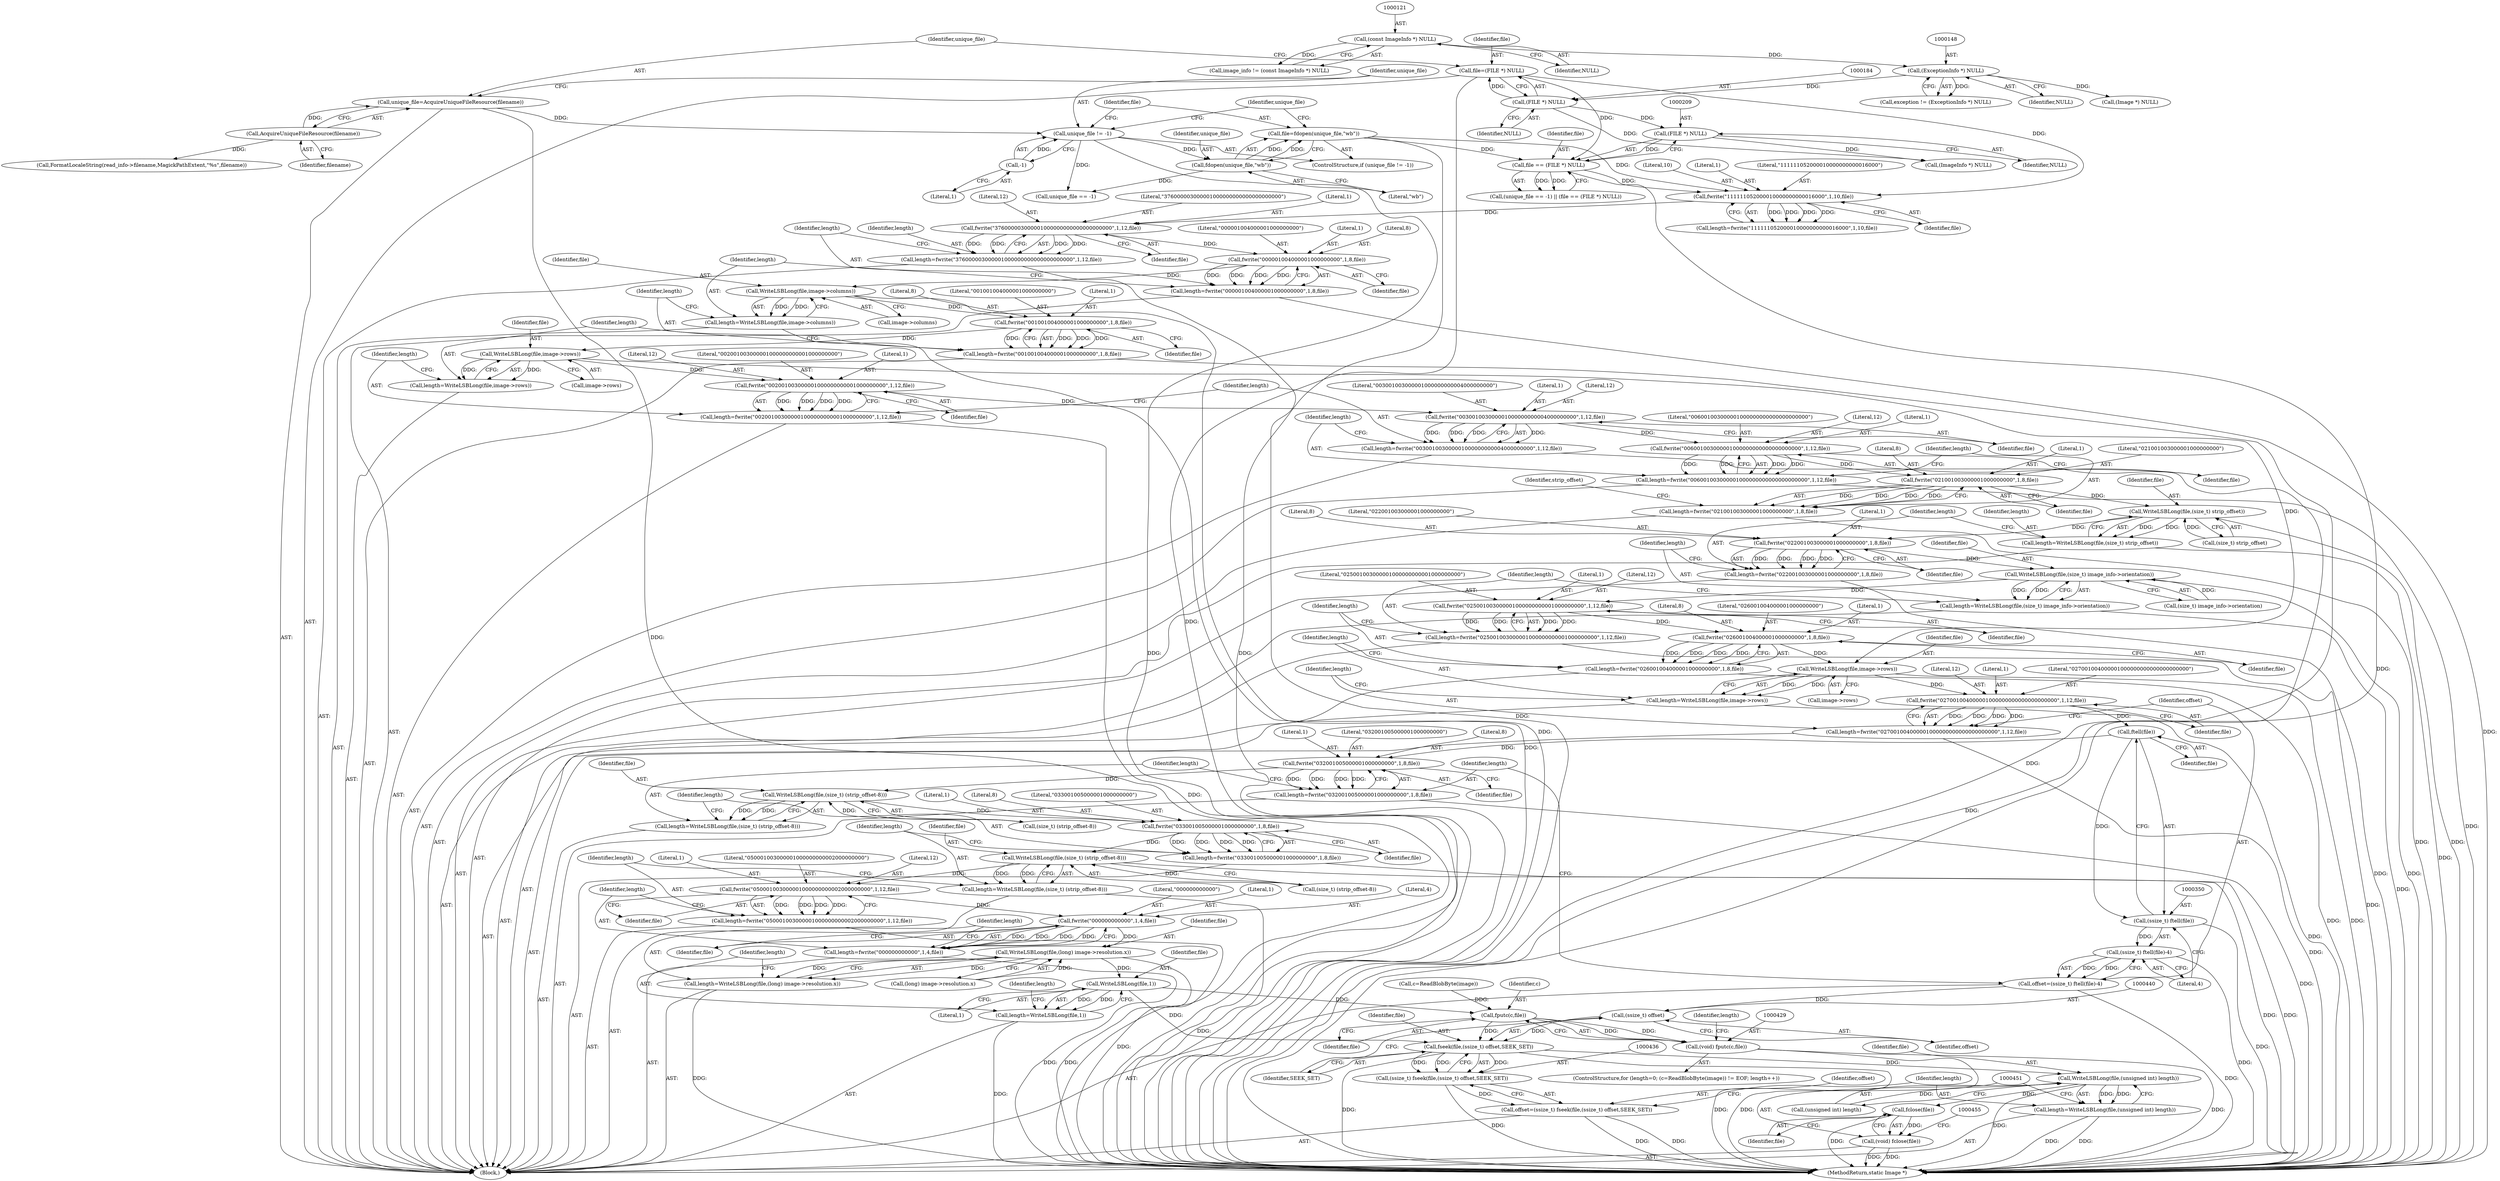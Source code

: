 digraph "0_ImageMagick_4e914bbe371433f0590cefdf3bd5f3a5710069f9@API" {
"1000223" [label="(Call,fwrite(\"\376\000\003\000\001\000\000\000\000\000\000\000\",1,12,file))"];
"1000216" [label="(Call,fwrite(\"\111\111\052\000\010\000\000\000\016\000\",1,10,file))"];
"1000181" [label="(Call,file=(FILE *) NULL)"];
"1000183" [label="(Call,(FILE *) NULL)"];
"1000147" [label="(Call,(ExceptionInfo *) NULL)"];
"1000120" [label="(Call,(const ImageInfo *) NULL)"];
"1000206" [label="(Call,file == (FILE *) NULL)"];
"1000195" [label="(Call,file=fdopen(unique_file,\"wb\"))"];
"1000197" [label="(Call,fdopen(unique_file,\"wb\"))"];
"1000191" [label="(Call,unique_file != -1)"];
"1000186" [label="(Call,unique_file=AcquireUniqueFileResource(filename))"];
"1000188" [label="(Call,AcquireUniqueFileResource(filename))"];
"1000193" [label="(Call,-1)"];
"1000208" [label="(Call,(FILE *) NULL)"];
"1000221" [label="(Call,length=fwrite(\"\376\000\003\000\001\000\000\000\000\000\000\000\",1,12,file))"];
"1000230" [label="(Call,fwrite(\"\000\001\004\000\001\000\000\000\",1,8,file))"];
"1000228" [label="(Call,length=fwrite(\"\000\001\004\000\001\000\000\000\",1,8,file))"];
"1000237" [label="(Call,WriteLSBLong(file,image->columns))"];
"1000235" [label="(Call,length=WriteLSBLong(file,image->columns))"];
"1000244" [label="(Call,fwrite(\"\001\001\004\000\001\000\000\000\",1,8,file))"];
"1000242" [label="(Call,length=fwrite(\"\001\001\004\000\001\000\000\000\",1,8,file))"];
"1000251" [label="(Call,WriteLSBLong(file,image->rows))"];
"1000249" [label="(Call,length=WriteLSBLong(file,image->rows))"];
"1000258" [label="(Call,fwrite(\"\002\001\003\000\001\000\000\000\001\000\000\000\",1,12,file))"];
"1000256" [label="(Call,length=fwrite(\"\002\001\003\000\001\000\000\000\001\000\000\000\",1,12,file))"];
"1000265" [label="(Call,fwrite(\"\003\001\003\000\001\000\000\000\004\000\000\000\",1,12,file))"];
"1000263" [label="(Call,length=fwrite(\"\003\001\003\000\001\000\000\000\004\000\000\000\",1,12,file))"];
"1000272" [label="(Call,fwrite(\"\006\001\003\000\001\000\000\000\000\000\000\000\",1,12,file))"];
"1000270" [label="(Call,length=fwrite(\"\006\001\003\000\001\000\000\000\000\000\000\000\",1,12,file))"];
"1000279" [label="(Call,fwrite(\"\021\001\003\000\001\000\000\000\",1,8,file))"];
"1000277" [label="(Call,length=fwrite(\"\021\001\003\000\001\000\000\000\",1,8,file))"];
"1000297" [label="(Call,WriteLSBLong(file,(size_t) strip_offset))"];
"1000295" [label="(Call,length=WriteLSBLong(file,(size_t) strip_offset))"];
"1000304" [label="(Call,fwrite(\"\022\001\003\000\001\000\000\000\",1,8,file))"];
"1000302" [label="(Call,length=fwrite(\"\022\001\003\000\001\000\000\000\",1,8,file))"];
"1000311" [label="(Call,WriteLSBLong(file,(size_t) image_info->orientation))"];
"1000309" [label="(Call,length=WriteLSBLong(file,(size_t) image_info->orientation))"];
"1000320" [label="(Call,fwrite(\"\025\001\003\000\001\000\000\000\001\000\000\000\",1,12,file))"];
"1000318" [label="(Call,length=fwrite(\"\025\001\003\000\001\000\000\000\001\000\000\000\",1,12,file))"];
"1000327" [label="(Call,fwrite(\"\026\001\004\000\001\000\000\000\",1,8,file))"];
"1000325" [label="(Call,length=fwrite(\"\026\001\004\000\001\000\000\000\",1,8,file))"];
"1000334" [label="(Call,WriteLSBLong(file,image->rows))"];
"1000332" [label="(Call,length=WriteLSBLong(file,image->rows))"];
"1000341" [label="(Call,fwrite(\"\027\001\004\000\001\000\000\000\000\000\000\000\",1,12,file))"];
"1000339" [label="(Call,length=fwrite(\"\027\001\004\000\001\000\000\000\000\000\000\000\",1,12,file))"];
"1000351" [label="(Call,ftell(file))"];
"1000349" [label="(Call,(ssize_t) ftell(file))"];
"1000348" [label="(Call,(ssize_t) ftell(file)-4)"];
"1000346" [label="(Call,offset=(ssize_t) ftell(file)-4)"];
"1000439" [label="(Call,(ssize_t) offset)"];
"1000437" [label="(Call,fseek(file,(ssize_t) offset,SEEK_SET))"];
"1000435" [label="(Call,(ssize_t) fseek(file,(ssize_t) offset,SEEK_SET))"];
"1000433" [label="(Call,offset=(ssize_t) fseek(file,(ssize_t) offset,SEEK_SET))"];
"1000445" [label="(Call,WriteLSBLong(file,(unsigned int) length))"];
"1000443" [label="(Call,length=WriteLSBLong(file,(unsigned int) length))"];
"1000452" [label="(Call,fclose(file))"];
"1000450" [label="(Call,(void) fclose(file))"];
"1000356" [label="(Call,fwrite(\"\032\001\005\000\001\000\000\000\",1,8,file))"];
"1000354" [label="(Call,length=fwrite(\"\032\001\005\000\001\000\000\000\",1,8,file))"];
"1000363" [label="(Call,WriteLSBLong(file,(size_t) (strip_offset-8)))"];
"1000361" [label="(Call,length=WriteLSBLong(file,(size_t) (strip_offset-8)))"];
"1000372" [label="(Call,fwrite(\"\033\001\005\000\001\000\000\000\",1,8,file))"];
"1000370" [label="(Call,length=fwrite(\"\033\001\005\000\001\000\000\000\",1,8,file))"];
"1000379" [label="(Call,WriteLSBLong(file,(size_t) (strip_offset-8)))"];
"1000377" [label="(Call,length=WriteLSBLong(file,(size_t) (strip_offset-8)))"];
"1000388" [label="(Call,fwrite(\"\050\001\003\000\001\000\000\000\002\000\000\000\",1,12,file))"];
"1000386" [label="(Call,length=fwrite(\"\050\001\003\000\001\000\000\000\002\000\000\000\",1,12,file))"];
"1000395" [label="(Call,fwrite(\"\000\000\000\000\",1,4,file))"];
"1000393" [label="(Call,length=fwrite(\"\000\000\000\000\",1,4,file))"];
"1000402" [label="(Call,WriteLSBLong(file,(long) image->resolution.x))"];
"1000400" [label="(Call,length=WriteLSBLong(file,(long) image->resolution.x))"];
"1000413" [label="(Call,WriteLSBLong(file,1))"];
"1000411" [label="(Call,length=WriteLSBLong(file,1))"];
"1000430" [label="(Call,fputc(c,file))"];
"1000428" [label="(Call,(void) fputc(c,file))"];
"1000231" [label="(Literal,\"\000\001\004\000\001\000\000\000\")"];
"1000242" [label="(Call,length=fwrite(\"\001\001\004\000\001\000\000\000\",1,8,file))"];
"1000226" [label="(Literal,12)"];
"1000232" [label="(Literal,1)"];
"1000339" [label="(Call,length=fwrite(\"\027\001\004\000\001\000\000\000\000\000\000\000\",1,12,file))"];
"1000322" [label="(Literal,1)"];
"1000327" [label="(Call,fwrite(\"\026\001\004\000\001\000\000\000\",1,8,file))"];
"1000342" [label="(Literal,\"\027\001\004\000\001\000\000\000\000\000\000\000\")"];
"1000444" [label="(Identifier,length)"];
"1000450" [label="(Call,(void) fclose(file))"];
"1000434" [label="(Identifier,offset)"];
"1000362" [label="(Identifier,length)"];
"1000191" [label="(Call,unique_file != -1)"];
"1000262" [label="(Identifier,file)"];
"1000319" [label="(Identifier,length)"];
"1000257" [label="(Identifier,length)"];
"1000243" [label="(Identifier,length)"];
"1000331" [label="(Identifier,file)"];
"1000392" [label="(Identifier,file)"];
"1000398" [label="(Literal,4)"];
"1000402" [label="(Call,WriteLSBLong(file,(long) image->resolution.x))"];
"1000298" [label="(Identifier,file)"];
"1000265" [label="(Call,fwrite(\"\003\001\003\000\001\000\000\000\004\000\000\000\",1,12,file))"];
"1000439" [label="(Call,(ssize_t) offset)"];
"1000224" [label="(Literal,\"\376\000\003\000\001\000\000\000\000\000\000\000\")"];
"1000253" [label="(Call,image->rows)"];
"1000270" [label="(Call,length=fwrite(\"\006\001\003\000\001\000\000\000\000\000\000\000\",1,12,file))"];
"1000147" [label="(Call,(ExceptionInfo *) NULL)"];
"1000269" [label="(Identifier,file)"];
"1000318" [label="(Call,length=fwrite(\"\025\001\003\000\001\000\000\000\001\000\000\000\",1,12,file))"];
"1000341" [label="(Call,fwrite(\"\027\001\004\000\001\000\000\000\000\000\000\000\",1,12,file))"];
"1000219" [label="(Literal,10)"];
"1000307" [label="(Literal,8)"];
"1000326" [label="(Identifier,length)"];
"1000336" [label="(Call,image->rows)"];
"1000247" [label="(Literal,8)"];
"1000360" [label="(Identifier,file)"];
"1000282" [label="(Literal,8)"];
"1000361" [label="(Call,length=WriteLSBLong(file,(size_t) (strip_offset-8)))"];
"1000325" [label="(Call,length=fwrite(\"\026\001\004\000\001\000\000\000\",1,8,file))"];
"1000220" [label="(Identifier,file)"];
"1000324" [label="(Identifier,file)"];
"1000379" [label="(Call,WriteLSBLong(file,(size_t) (strip_offset-8)))"];
"1000285" [label="(Identifier,strip_offset)"];
"1000388" [label="(Call,fwrite(\"\050\001\003\000\001\000\000\000\002\000\000\000\",1,12,file))"];
"1000376" [label="(Identifier,file)"];
"1000452" [label="(Call,fclose(file))"];
"1000352" [label="(Identifier,file)"];
"1000442" [label="(Identifier,SEEK_SET)"];
"1000415" [label="(Literal,1)"];
"1000302" [label="(Call,length=fwrite(\"\022\001\003\000\001\000\000\000\",1,8,file))"];
"1000195" [label="(Call,file=fdopen(unique_file,\"wb\"))"];
"1000274" [label="(Literal,1)"];
"1000216" [label="(Call,fwrite(\"\111\111\052\000\010\000\000\000\016\000\",1,10,file))"];
"1000299" [label="(Call,(size_t) strip_offset)"];
"1000309" [label="(Call,length=WriteLSBLong(file,(size_t) image_info->orientation))"];
"1000365" [label="(Call,(size_t) (strip_offset-8))"];
"1000279" [label="(Call,fwrite(\"\021\001\003\000\001\000\000\000\",1,8,file))"];
"1000222" [label="(Identifier,length)"];
"1000283" [label="(Identifier,file)"];
"1000438" [label="(Identifier,file)"];
"1000185" [label="(Identifier,NULL)"];
"1000227" [label="(Identifier,file)"];
"1000245" [label="(Literal,\"\001\001\004\000\001\000\000\000\")"];
"1000377" [label="(Call,length=WriteLSBLong(file,(size_t) (strip_offset-8)))"];
"1000181" [label="(Call,file=(FILE *) NULL)"];
"1000399" [label="(Identifier,file)"];
"1000414" [label="(Identifier,file)"];
"1000404" [label="(Call,(long) image->resolution.x)"];
"1000246" [label="(Literal,1)"];
"1000249" [label="(Call,length=WriteLSBLong(file,image->rows))"];
"1000387" [label="(Identifier,length)"];
"1000201" [label="(Call,(unique_file == -1) || (file == (FILE *) NULL))"];
"1000187" [label="(Identifier,unique_file)"];
"1000389" [label="(Literal,\"\050\001\003\000\001\000\000\000\002\000\000\000\")"];
"1000375" [label="(Literal,8)"];
"1000435" [label="(Call,(ssize_t) fseek(file,(ssize_t) offset,SEEK_SET))"];
"1000233" [label="(Literal,8)"];
"1000192" [label="(Identifier,unique_file)"];
"1000244" [label="(Call,fwrite(\"\001\001\004\000\001\000\000\000\",1,8,file))"];
"1000373" [label="(Literal,\"\033\001\005\000\001\000\000\000\")"];
"1000356" [label="(Call,fwrite(\"\032\001\005\000\001\000\000\000\",1,8,file))"];
"1000432" [label="(Identifier,file)"];
"1000106" [label="(Block,)"];
"1000308" [label="(Identifier,file)"];
"1000346" [label="(Call,offset=(ssize_t) ftell(file)-4)"];
"1000276" [label="(Identifier,file)"];
"1000190" [label="(ControlStructure,if (unique_file != -1))"];
"1000261" [label="(Literal,12)"];
"1000202" [label="(Call,unique_file == -1)"];
"1000295" [label="(Call,length=WriteLSBLong(file,(size_t) strip_offset))"];
"1000218" [label="(Literal,1)"];
"1000122" [label="(Identifier,NULL)"];
"1000320" [label="(Call,fwrite(\"\025\001\003\000\001\000\000\000\001\000\000\000\",1,12,file))"];
"1000400" [label="(Call,length=WriteLSBLong(file,(long) image->resolution.x))"];
"1000149" [label="(Identifier,NULL)"];
"1000418" [label="(Identifier,length)"];
"1000210" [label="(Identifier,NULL)"];
"1000182" [label="(Identifier,file)"];
"1000470" [label="(Call,FormatLocaleString(read_info->filename,MagickPathExtent,\"%s\",filename))"];
"1000345" [label="(Identifier,file)"];
"1000335" [label="(Identifier,file)"];
"1000225" [label="(Literal,1)"];
"1000206" [label="(Call,file == (FILE *) NULL)"];
"1000443" [label="(Call,length=WriteLSBLong(file,(unsigned int) length))"];
"1000358" [label="(Literal,1)"];
"1000394" [label="(Identifier,length)"];
"1000372" [label="(Call,fwrite(\"\033\001\005\000\001\000\000\000\",1,8,file))"];
"1000183" [label="(Call,(FILE *) NULL)"];
"1000223" [label="(Call,fwrite(\"\376\000\003\000\001\000\000\000\000\000\000\000\",1,12,file))"];
"1000304" [label="(Call,fwrite(\"\022\001\003\000\001\000\000\000\",1,8,file))"];
"1000266" [label="(Literal,\"\003\001\003\000\001\000\000\000\004\000\000\000\")"];
"1000380" [label="(Identifier,file)"];
"1000263" [label="(Call,length=fwrite(\"\003\001\003\000\001\000\000\000\004\000\000\000\",1,12,file))"];
"1000264" [label="(Identifier,length)"];
"1000281" [label="(Literal,1)"];
"1000329" [label="(Literal,1)"];
"1000278" [label="(Identifier,length)"];
"1000259" [label="(Literal,\"\002\001\003\000\001\000\000\000\001\000\000\000\")"];
"1000332" [label="(Call,length=WriteLSBLong(file,image->rows))"];
"1000411" [label="(Call,length=WriteLSBLong(file,1))"];
"1000340" [label="(Identifier,length)"];
"1000427" [label="(Identifier,length)"];
"1000354" [label="(Call,length=fwrite(\"\032\001\005\000\001\000\000\000\",1,8,file))"];
"1000198" [label="(Identifier,unique_file)"];
"1000447" [label="(Call,(unsigned int) length)"];
"1000311" [label="(Call,WriteLSBLong(file,(size_t) image_info->orientation))"];
"1000214" [label="(Call,length=fwrite(\"\111\111\052\000\010\000\000\000\016\000\",1,10,file))"];
"1000421" [label="(Call,c=ReadBlobByte(image))"];
"1000120" [label="(Call,(const ImageInfo *) NULL)"];
"1000258" [label="(Call,fwrite(\"\002\001\003\000\001\000\000\000\001\000\000\000\",1,12,file))"];
"1000178" [label="(Call,(Image *) NULL)"];
"1000239" [label="(Call,image->columns)"];
"1000186" [label="(Call,unique_file=AcquireUniqueFileResource(filename))"];
"1000305" [label="(Literal,\"\022\001\003\000\001\000\000\000\")"];
"1000401" [label="(Identifier,length)"];
"1000378" [label="(Identifier,length)"];
"1000395" [label="(Call,fwrite(\"\000\000\000\000\",1,4,file))"];
"1000236" [label="(Identifier,length)"];
"1000296" [label="(Identifier,length)"];
"1000207" [label="(Identifier,file)"];
"1000260" [label="(Literal,1)"];
"1000197" [label="(Call,fdopen(unique_file,\"wb\"))"];
"1000250" [label="(Identifier,length)"];
"1000273" [label="(Literal,\"\006\001\003\000\001\000\000\000\000\000\000\000\")"];
"1000199" [label="(Literal,\"wb\")"];
"1000348" [label="(Call,(ssize_t) ftell(file)-4)"];
"1000364" [label="(Identifier,file)"];
"1000297" [label="(Call,WriteLSBLong(file,(size_t) strip_offset))"];
"1000351" [label="(Call,ftell(file))"];
"1000437" [label="(Call,fseek(file,(ssize_t) offset,SEEK_SET))"];
"1000267" [label="(Literal,1)"];
"1000357" [label="(Literal,\"\032\001\005\000\001\000\000\000\")"];
"1000393" [label="(Call,length=fwrite(\"\000\000\000\000\",1,4,file))"];
"1000277" [label="(Call,length=fwrite(\"\021\001\003\000\001\000\000\000\",1,8,file))"];
"1000370" [label="(Call,length=fwrite(\"\033\001\005\000\001\000\000\000\",1,8,file))"];
"1000431" [label="(Identifier,c)"];
"1000252" [label="(Identifier,file)"];
"1000323" [label="(Literal,12)"];
"1000347" [label="(Identifier,offset)"];
"1000396" [label="(Literal,\"\000\000\000\000\")"];
"1000374" [label="(Literal,1)"];
"1000446" [label="(Identifier,file)"];
"1000230" [label="(Call,fwrite(\"\000\001\004\000\001\000\000\000\",1,8,file))"];
"1000371" [label="(Identifier,length)"];
"1000234" [label="(Identifier,file)"];
"1000228" [label="(Call,length=fwrite(\"\000\001\004\000\001\000\000\000\",1,8,file))"];
"1000303" [label="(Identifier,length)"];
"1000381" [label="(Call,(size_t) (strip_offset-8))"];
"1000445" [label="(Call,WriteLSBLong(file,(unsigned int) length))"];
"1000312" [label="(Identifier,file)"];
"1000194" [label="(Literal,1)"];
"1000359" [label="(Literal,8)"];
"1000271" [label="(Identifier,length)"];
"1000145" [label="(Call,exception != (ExceptionInfo *) NULL)"];
"1000386" [label="(Call,length=fwrite(\"\050\001\003\000\001\000\000\000\002\000\000\000\",1,12,file))"];
"1000453" [label="(Identifier,file)"];
"1000344" [label="(Literal,12)"];
"1000229" [label="(Identifier,length)"];
"1000235" [label="(Call,length=WriteLSBLong(file,image->columns))"];
"1000256" [label="(Call,length=fwrite(\"\002\001\003\000\001\000\000\000\001\000\000\000\",1,12,file))"];
"1000280" [label="(Literal,\"\021\001\003\000\001\000\000\000\")"];
"1000330" [label="(Literal,8)"];
"1000412" [label="(Identifier,length)"];
"1000189" [label="(Identifier,filename)"];
"1000433" [label="(Call,offset=(ssize_t) fseek(file,(ssize_t) offset,SEEK_SET))"];
"1000441" [label="(Identifier,offset)"];
"1000221" [label="(Call,length=fwrite(\"\376\000\003\000\001\000\000\000\000\000\000\000\",1,12,file))"];
"1000306" [label="(Literal,1)"];
"1000313" [label="(Call,(size_t) image_info->orientation)"];
"1000196" [label="(Identifier,file)"];
"1000237" [label="(Call,WriteLSBLong(file,image->columns))"];
"1000272" [label="(Call,fwrite(\"\006\001\003\000\001\000\000\000\000\000\000\000\",1,12,file))"];
"1000527" [label="(MethodReturn,static Image *)"];
"1000391" [label="(Literal,12)"];
"1000217" [label="(Literal,\"\111\111\052\000\010\000\000\000\016\000\")"];
"1000353" [label="(Literal,4)"];
"1000355" [label="(Identifier,length)"];
"1000188" [label="(Call,AcquireUniqueFileResource(filename))"];
"1000333" [label="(Identifier,length)"];
"1000238" [label="(Identifier,file)"];
"1000390" [label="(Literal,1)"];
"1000349" [label="(Call,(ssize_t) ftell(file))"];
"1000416" [label="(ControlStructure,for (length=0; (c=ReadBlobByte(image)) != EOF; length++))"];
"1000193" [label="(Call,-1)"];
"1000248" [label="(Identifier,file)"];
"1000343" [label="(Literal,1)"];
"1000363" [label="(Call,WriteLSBLong(file,(size_t) (strip_offset-8)))"];
"1000208" [label="(Call,(FILE *) NULL)"];
"1000334" [label="(Call,WriteLSBLong(file,image->rows))"];
"1000268" [label="(Literal,12)"];
"1000275" [label="(Literal,12)"];
"1000203" [label="(Identifier,unique_file)"];
"1000251" [label="(Call,WriteLSBLong(file,image->rows))"];
"1000428" [label="(Call,(void) fputc(c,file))"];
"1000397" [label="(Literal,1)"];
"1000328" [label="(Literal,\"\026\001\004\000\001\000\000\000\")"];
"1000403" [label="(Identifier,file)"];
"1000310" [label="(Identifier,length)"];
"1000321" [label="(Literal,\"\025\001\003\000\001\000\000\000\001\000\000\000\")"];
"1000118" [label="(Call,image_info != (const ImageInfo *) NULL)"];
"1000413" [label="(Call,WriteLSBLong(file,1))"];
"1000465" [label="(Call,(ImageInfo *) NULL)"];
"1000430" [label="(Call,fputc(c,file))"];
"1000223" -> "1000221"  [label="AST: "];
"1000223" -> "1000227"  [label="CFG: "];
"1000224" -> "1000223"  [label="AST: "];
"1000225" -> "1000223"  [label="AST: "];
"1000226" -> "1000223"  [label="AST: "];
"1000227" -> "1000223"  [label="AST: "];
"1000221" -> "1000223"  [label="CFG: "];
"1000223" -> "1000221"  [label="DDG: "];
"1000223" -> "1000221"  [label="DDG: "];
"1000223" -> "1000221"  [label="DDG: "];
"1000223" -> "1000221"  [label="DDG: "];
"1000216" -> "1000223"  [label="DDG: "];
"1000223" -> "1000230"  [label="DDG: "];
"1000216" -> "1000214"  [label="AST: "];
"1000216" -> "1000220"  [label="CFG: "];
"1000217" -> "1000216"  [label="AST: "];
"1000218" -> "1000216"  [label="AST: "];
"1000219" -> "1000216"  [label="AST: "];
"1000220" -> "1000216"  [label="AST: "];
"1000214" -> "1000216"  [label="CFG: "];
"1000216" -> "1000214"  [label="DDG: "];
"1000216" -> "1000214"  [label="DDG: "];
"1000216" -> "1000214"  [label="DDG: "];
"1000216" -> "1000214"  [label="DDG: "];
"1000181" -> "1000216"  [label="DDG: "];
"1000206" -> "1000216"  [label="DDG: "];
"1000195" -> "1000216"  [label="DDG: "];
"1000181" -> "1000106"  [label="AST: "];
"1000181" -> "1000183"  [label="CFG: "];
"1000182" -> "1000181"  [label="AST: "];
"1000183" -> "1000181"  [label="AST: "];
"1000187" -> "1000181"  [label="CFG: "];
"1000181" -> "1000527"  [label="DDG: "];
"1000183" -> "1000181"  [label="DDG: "];
"1000181" -> "1000206"  [label="DDG: "];
"1000183" -> "1000185"  [label="CFG: "];
"1000184" -> "1000183"  [label="AST: "];
"1000185" -> "1000183"  [label="AST: "];
"1000147" -> "1000183"  [label="DDG: "];
"1000183" -> "1000208"  [label="DDG: "];
"1000183" -> "1000465"  [label="DDG: "];
"1000147" -> "1000145"  [label="AST: "];
"1000147" -> "1000149"  [label="CFG: "];
"1000148" -> "1000147"  [label="AST: "];
"1000149" -> "1000147"  [label="AST: "];
"1000145" -> "1000147"  [label="CFG: "];
"1000147" -> "1000145"  [label="DDG: "];
"1000120" -> "1000147"  [label="DDG: "];
"1000147" -> "1000178"  [label="DDG: "];
"1000120" -> "1000118"  [label="AST: "];
"1000120" -> "1000122"  [label="CFG: "];
"1000121" -> "1000120"  [label="AST: "];
"1000122" -> "1000120"  [label="AST: "];
"1000118" -> "1000120"  [label="CFG: "];
"1000120" -> "1000118"  [label="DDG: "];
"1000206" -> "1000201"  [label="AST: "];
"1000206" -> "1000208"  [label="CFG: "];
"1000207" -> "1000206"  [label="AST: "];
"1000208" -> "1000206"  [label="AST: "];
"1000201" -> "1000206"  [label="CFG: "];
"1000206" -> "1000527"  [label="DDG: "];
"1000206" -> "1000201"  [label="DDG: "];
"1000206" -> "1000201"  [label="DDG: "];
"1000195" -> "1000206"  [label="DDG: "];
"1000208" -> "1000206"  [label="DDG: "];
"1000195" -> "1000190"  [label="AST: "];
"1000195" -> "1000197"  [label="CFG: "];
"1000196" -> "1000195"  [label="AST: "];
"1000197" -> "1000195"  [label="AST: "];
"1000203" -> "1000195"  [label="CFG: "];
"1000195" -> "1000527"  [label="DDG: "];
"1000197" -> "1000195"  [label="DDG: "];
"1000197" -> "1000195"  [label="DDG: "];
"1000197" -> "1000199"  [label="CFG: "];
"1000198" -> "1000197"  [label="AST: "];
"1000199" -> "1000197"  [label="AST: "];
"1000191" -> "1000197"  [label="DDG: "];
"1000197" -> "1000202"  [label="DDG: "];
"1000191" -> "1000190"  [label="AST: "];
"1000191" -> "1000193"  [label="CFG: "];
"1000192" -> "1000191"  [label="AST: "];
"1000193" -> "1000191"  [label="AST: "];
"1000196" -> "1000191"  [label="CFG: "];
"1000203" -> "1000191"  [label="CFG: "];
"1000191" -> "1000527"  [label="DDG: "];
"1000186" -> "1000191"  [label="DDG: "];
"1000193" -> "1000191"  [label="DDG: "];
"1000191" -> "1000202"  [label="DDG: "];
"1000186" -> "1000106"  [label="AST: "];
"1000186" -> "1000188"  [label="CFG: "];
"1000187" -> "1000186"  [label="AST: "];
"1000188" -> "1000186"  [label="AST: "];
"1000192" -> "1000186"  [label="CFG: "];
"1000186" -> "1000527"  [label="DDG: "];
"1000188" -> "1000186"  [label="DDG: "];
"1000188" -> "1000189"  [label="CFG: "];
"1000189" -> "1000188"  [label="AST: "];
"1000188" -> "1000470"  [label="DDG: "];
"1000193" -> "1000194"  [label="CFG: "];
"1000194" -> "1000193"  [label="AST: "];
"1000208" -> "1000210"  [label="CFG: "];
"1000209" -> "1000208"  [label="AST: "];
"1000210" -> "1000208"  [label="AST: "];
"1000208" -> "1000465"  [label="DDG: "];
"1000221" -> "1000106"  [label="AST: "];
"1000222" -> "1000221"  [label="AST: "];
"1000229" -> "1000221"  [label="CFG: "];
"1000221" -> "1000527"  [label="DDG: "];
"1000230" -> "1000228"  [label="AST: "];
"1000230" -> "1000234"  [label="CFG: "];
"1000231" -> "1000230"  [label="AST: "];
"1000232" -> "1000230"  [label="AST: "];
"1000233" -> "1000230"  [label="AST: "];
"1000234" -> "1000230"  [label="AST: "];
"1000228" -> "1000230"  [label="CFG: "];
"1000230" -> "1000228"  [label="DDG: "];
"1000230" -> "1000228"  [label="DDG: "];
"1000230" -> "1000228"  [label="DDG: "];
"1000230" -> "1000228"  [label="DDG: "];
"1000230" -> "1000237"  [label="DDG: "];
"1000228" -> "1000106"  [label="AST: "];
"1000229" -> "1000228"  [label="AST: "];
"1000236" -> "1000228"  [label="CFG: "];
"1000228" -> "1000527"  [label="DDG: "];
"1000237" -> "1000235"  [label="AST: "];
"1000237" -> "1000239"  [label="CFG: "];
"1000238" -> "1000237"  [label="AST: "];
"1000239" -> "1000237"  [label="AST: "];
"1000235" -> "1000237"  [label="CFG: "];
"1000237" -> "1000527"  [label="DDG: "];
"1000237" -> "1000235"  [label="DDG: "];
"1000237" -> "1000235"  [label="DDG: "];
"1000237" -> "1000244"  [label="DDG: "];
"1000235" -> "1000106"  [label="AST: "];
"1000236" -> "1000235"  [label="AST: "];
"1000243" -> "1000235"  [label="CFG: "];
"1000235" -> "1000527"  [label="DDG: "];
"1000244" -> "1000242"  [label="AST: "];
"1000244" -> "1000248"  [label="CFG: "];
"1000245" -> "1000244"  [label="AST: "];
"1000246" -> "1000244"  [label="AST: "];
"1000247" -> "1000244"  [label="AST: "];
"1000248" -> "1000244"  [label="AST: "];
"1000242" -> "1000244"  [label="CFG: "];
"1000244" -> "1000242"  [label="DDG: "];
"1000244" -> "1000242"  [label="DDG: "];
"1000244" -> "1000242"  [label="DDG: "];
"1000244" -> "1000242"  [label="DDG: "];
"1000244" -> "1000251"  [label="DDG: "];
"1000242" -> "1000106"  [label="AST: "];
"1000243" -> "1000242"  [label="AST: "];
"1000250" -> "1000242"  [label="CFG: "];
"1000242" -> "1000527"  [label="DDG: "];
"1000251" -> "1000249"  [label="AST: "];
"1000251" -> "1000253"  [label="CFG: "];
"1000252" -> "1000251"  [label="AST: "];
"1000253" -> "1000251"  [label="AST: "];
"1000249" -> "1000251"  [label="CFG: "];
"1000251" -> "1000249"  [label="DDG: "];
"1000251" -> "1000249"  [label="DDG: "];
"1000251" -> "1000258"  [label="DDG: "];
"1000251" -> "1000334"  [label="DDG: "];
"1000249" -> "1000106"  [label="AST: "];
"1000250" -> "1000249"  [label="AST: "];
"1000257" -> "1000249"  [label="CFG: "];
"1000258" -> "1000256"  [label="AST: "];
"1000258" -> "1000262"  [label="CFG: "];
"1000259" -> "1000258"  [label="AST: "];
"1000260" -> "1000258"  [label="AST: "];
"1000261" -> "1000258"  [label="AST: "];
"1000262" -> "1000258"  [label="AST: "];
"1000256" -> "1000258"  [label="CFG: "];
"1000258" -> "1000256"  [label="DDG: "];
"1000258" -> "1000256"  [label="DDG: "];
"1000258" -> "1000256"  [label="DDG: "];
"1000258" -> "1000256"  [label="DDG: "];
"1000258" -> "1000265"  [label="DDG: "];
"1000256" -> "1000106"  [label="AST: "];
"1000257" -> "1000256"  [label="AST: "];
"1000264" -> "1000256"  [label="CFG: "];
"1000256" -> "1000527"  [label="DDG: "];
"1000265" -> "1000263"  [label="AST: "];
"1000265" -> "1000269"  [label="CFG: "];
"1000266" -> "1000265"  [label="AST: "];
"1000267" -> "1000265"  [label="AST: "];
"1000268" -> "1000265"  [label="AST: "];
"1000269" -> "1000265"  [label="AST: "];
"1000263" -> "1000265"  [label="CFG: "];
"1000265" -> "1000263"  [label="DDG: "];
"1000265" -> "1000263"  [label="DDG: "];
"1000265" -> "1000263"  [label="DDG: "];
"1000265" -> "1000263"  [label="DDG: "];
"1000265" -> "1000272"  [label="DDG: "];
"1000263" -> "1000106"  [label="AST: "];
"1000264" -> "1000263"  [label="AST: "];
"1000271" -> "1000263"  [label="CFG: "];
"1000263" -> "1000527"  [label="DDG: "];
"1000272" -> "1000270"  [label="AST: "];
"1000272" -> "1000276"  [label="CFG: "];
"1000273" -> "1000272"  [label="AST: "];
"1000274" -> "1000272"  [label="AST: "];
"1000275" -> "1000272"  [label="AST: "];
"1000276" -> "1000272"  [label="AST: "];
"1000270" -> "1000272"  [label="CFG: "];
"1000272" -> "1000270"  [label="DDG: "];
"1000272" -> "1000270"  [label="DDG: "];
"1000272" -> "1000270"  [label="DDG: "];
"1000272" -> "1000270"  [label="DDG: "];
"1000272" -> "1000279"  [label="DDG: "];
"1000270" -> "1000106"  [label="AST: "];
"1000271" -> "1000270"  [label="AST: "];
"1000278" -> "1000270"  [label="CFG: "];
"1000270" -> "1000527"  [label="DDG: "];
"1000279" -> "1000277"  [label="AST: "];
"1000279" -> "1000283"  [label="CFG: "];
"1000280" -> "1000279"  [label="AST: "];
"1000281" -> "1000279"  [label="AST: "];
"1000282" -> "1000279"  [label="AST: "];
"1000283" -> "1000279"  [label="AST: "];
"1000277" -> "1000279"  [label="CFG: "];
"1000279" -> "1000277"  [label="DDG: "];
"1000279" -> "1000277"  [label="DDG: "];
"1000279" -> "1000277"  [label="DDG: "];
"1000279" -> "1000277"  [label="DDG: "];
"1000279" -> "1000297"  [label="DDG: "];
"1000277" -> "1000106"  [label="AST: "];
"1000278" -> "1000277"  [label="AST: "];
"1000285" -> "1000277"  [label="CFG: "];
"1000277" -> "1000527"  [label="DDG: "];
"1000297" -> "1000295"  [label="AST: "];
"1000297" -> "1000299"  [label="CFG: "];
"1000298" -> "1000297"  [label="AST: "];
"1000299" -> "1000297"  [label="AST: "];
"1000295" -> "1000297"  [label="CFG: "];
"1000297" -> "1000527"  [label="DDG: "];
"1000297" -> "1000295"  [label="DDG: "];
"1000297" -> "1000295"  [label="DDG: "];
"1000299" -> "1000297"  [label="DDG: "];
"1000297" -> "1000304"  [label="DDG: "];
"1000295" -> "1000106"  [label="AST: "];
"1000296" -> "1000295"  [label="AST: "];
"1000303" -> "1000295"  [label="CFG: "];
"1000295" -> "1000527"  [label="DDG: "];
"1000304" -> "1000302"  [label="AST: "];
"1000304" -> "1000308"  [label="CFG: "];
"1000305" -> "1000304"  [label="AST: "];
"1000306" -> "1000304"  [label="AST: "];
"1000307" -> "1000304"  [label="AST: "];
"1000308" -> "1000304"  [label="AST: "];
"1000302" -> "1000304"  [label="CFG: "];
"1000304" -> "1000302"  [label="DDG: "];
"1000304" -> "1000302"  [label="DDG: "];
"1000304" -> "1000302"  [label="DDG: "];
"1000304" -> "1000302"  [label="DDG: "];
"1000304" -> "1000311"  [label="DDG: "];
"1000302" -> "1000106"  [label="AST: "];
"1000303" -> "1000302"  [label="AST: "];
"1000310" -> "1000302"  [label="CFG: "];
"1000302" -> "1000527"  [label="DDG: "];
"1000311" -> "1000309"  [label="AST: "];
"1000311" -> "1000313"  [label="CFG: "];
"1000312" -> "1000311"  [label="AST: "];
"1000313" -> "1000311"  [label="AST: "];
"1000309" -> "1000311"  [label="CFG: "];
"1000311" -> "1000527"  [label="DDG: "];
"1000311" -> "1000309"  [label="DDG: "];
"1000311" -> "1000309"  [label="DDG: "];
"1000313" -> "1000311"  [label="DDG: "];
"1000311" -> "1000320"  [label="DDG: "];
"1000309" -> "1000106"  [label="AST: "];
"1000310" -> "1000309"  [label="AST: "];
"1000319" -> "1000309"  [label="CFG: "];
"1000309" -> "1000527"  [label="DDG: "];
"1000320" -> "1000318"  [label="AST: "];
"1000320" -> "1000324"  [label="CFG: "];
"1000321" -> "1000320"  [label="AST: "];
"1000322" -> "1000320"  [label="AST: "];
"1000323" -> "1000320"  [label="AST: "];
"1000324" -> "1000320"  [label="AST: "];
"1000318" -> "1000320"  [label="CFG: "];
"1000320" -> "1000318"  [label="DDG: "];
"1000320" -> "1000318"  [label="DDG: "];
"1000320" -> "1000318"  [label="DDG: "];
"1000320" -> "1000318"  [label="DDG: "];
"1000320" -> "1000327"  [label="DDG: "];
"1000318" -> "1000106"  [label="AST: "];
"1000319" -> "1000318"  [label="AST: "];
"1000326" -> "1000318"  [label="CFG: "];
"1000318" -> "1000527"  [label="DDG: "];
"1000327" -> "1000325"  [label="AST: "];
"1000327" -> "1000331"  [label="CFG: "];
"1000328" -> "1000327"  [label="AST: "];
"1000329" -> "1000327"  [label="AST: "];
"1000330" -> "1000327"  [label="AST: "];
"1000331" -> "1000327"  [label="AST: "];
"1000325" -> "1000327"  [label="CFG: "];
"1000327" -> "1000325"  [label="DDG: "];
"1000327" -> "1000325"  [label="DDG: "];
"1000327" -> "1000325"  [label="DDG: "];
"1000327" -> "1000325"  [label="DDG: "];
"1000327" -> "1000334"  [label="DDG: "];
"1000325" -> "1000106"  [label="AST: "];
"1000326" -> "1000325"  [label="AST: "];
"1000333" -> "1000325"  [label="CFG: "];
"1000325" -> "1000527"  [label="DDG: "];
"1000334" -> "1000332"  [label="AST: "];
"1000334" -> "1000336"  [label="CFG: "];
"1000335" -> "1000334"  [label="AST: "];
"1000336" -> "1000334"  [label="AST: "];
"1000332" -> "1000334"  [label="CFG: "];
"1000334" -> "1000527"  [label="DDG: "];
"1000334" -> "1000332"  [label="DDG: "];
"1000334" -> "1000332"  [label="DDG: "];
"1000334" -> "1000341"  [label="DDG: "];
"1000332" -> "1000106"  [label="AST: "];
"1000333" -> "1000332"  [label="AST: "];
"1000340" -> "1000332"  [label="CFG: "];
"1000332" -> "1000527"  [label="DDG: "];
"1000341" -> "1000339"  [label="AST: "];
"1000341" -> "1000345"  [label="CFG: "];
"1000342" -> "1000341"  [label="AST: "];
"1000343" -> "1000341"  [label="AST: "];
"1000344" -> "1000341"  [label="AST: "];
"1000345" -> "1000341"  [label="AST: "];
"1000339" -> "1000341"  [label="CFG: "];
"1000341" -> "1000339"  [label="DDG: "];
"1000341" -> "1000339"  [label="DDG: "];
"1000341" -> "1000339"  [label="DDG: "];
"1000341" -> "1000339"  [label="DDG: "];
"1000341" -> "1000351"  [label="DDG: "];
"1000339" -> "1000106"  [label="AST: "];
"1000340" -> "1000339"  [label="AST: "];
"1000347" -> "1000339"  [label="CFG: "];
"1000339" -> "1000527"  [label="DDG: "];
"1000351" -> "1000349"  [label="AST: "];
"1000351" -> "1000352"  [label="CFG: "];
"1000352" -> "1000351"  [label="AST: "];
"1000349" -> "1000351"  [label="CFG: "];
"1000351" -> "1000349"  [label="DDG: "];
"1000351" -> "1000356"  [label="DDG: "];
"1000349" -> "1000348"  [label="AST: "];
"1000350" -> "1000349"  [label="AST: "];
"1000353" -> "1000349"  [label="CFG: "];
"1000349" -> "1000527"  [label="DDG: "];
"1000349" -> "1000348"  [label="DDG: "];
"1000348" -> "1000346"  [label="AST: "];
"1000348" -> "1000353"  [label="CFG: "];
"1000353" -> "1000348"  [label="AST: "];
"1000346" -> "1000348"  [label="CFG: "];
"1000348" -> "1000527"  [label="DDG: "];
"1000348" -> "1000346"  [label="DDG: "];
"1000348" -> "1000346"  [label="DDG: "];
"1000346" -> "1000106"  [label="AST: "];
"1000347" -> "1000346"  [label="AST: "];
"1000355" -> "1000346"  [label="CFG: "];
"1000346" -> "1000527"  [label="DDG: "];
"1000346" -> "1000439"  [label="DDG: "];
"1000439" -> "1000437"  [label="AST: "];
"1000439" -> "1000441"  [label="CFG: "];
"1000440" -> "1000439"  [label="AST: "];
"1000441" -> "1000439"  [label="AST: "];
"1000442" -> "1000439"  [label="CFG: "];
"1000439" -> "1000437"  [label="DDG: "];
"1000437" -> "1000435"  [label="AST: "];
"1000437" -> "1000442"  [label="CFG: "];
"1000438" -> "1000437"  [label="AST: "];
"1000442" -> "1000437"  [label="AST: "];
"1000435" -> "1000437"  [label="CFG: "];
"1000437" -> "1000527"  [label="DDG: "];
"1000437" -> "1000527"  [label="DDG: "];
"1000437" -> "1000435"  [label="DDG: "];
"1000437" -> "1000435"  [label="DDG: "];
"1000437" -> "1000435"  [label="DDG: "];
"1000413" -> "1000437"  [label="DDG: "];
"1000430" -> "1000437"  [label="DDG: "];
"1000437" -> "1000445"  [label="DDG: "];
"1000435" -> "1000433"  [label="AST: "];
"1000436" -> "1000435"  [label="AST: "];
"1000433" -> "1000435"  [label="CFG: "];
"1000435" -> "1000527"  [label="DDG: "];
"1000435" -> "1000433"  [label="DDG: "];
"1000433" -> "1000106"  [label="AST: "];
"1000434" -> "1000433"  [label="AST: "];
"1000444" -> "1000433"  [label="CFG: "];
"1000433" -> "1000527"  [label="DDG: "];
"1000433" -> "1000527"  [label="DDG: "];
"1000445" -> "1000443"  [label="AST: "];
"1000445" -> "1000447"  [label="CFG: "];
"1000446" -> "1000445"  [label="AST: "];
"1000447" -> "1000445"  [label="AST: "];
"1000443" -> "1000445"  [label="CFG: "];
"1000445" -> "1000527"  [label="DDG: "];
"1000445" -> "1000443"  [label="DDG: "];
"1000445" -> "1000443"  [label="DDG: "];
"1000447" -> "1000445"  [label="DDG: "];
"1000445" -> "1000452"  [label="DDG: "];
"1000443" -> "1000106"  [label="AST: "];
"1000444" -> "1000443"  [label="AST: "];
"1000451" -> "1000443"  [label="CFG: "];
"1000443" -> "1000527"  [label="DDG: "];
"1000443" -> "1000527"  [label="DDG: "];
"1000452" -> "1000450"  [label="AST: "];
"1000452" -> "1000453"  [label="CFG: "];
"1000453" -> "1000452"  [label="AST: "];
"1000450" -> "1000452"  [label="CFG: "];
"1000452" -> "1000527"  [label="DDG: "];
"1000452" -> "1000450"  [label="DDG: "];
"1000450" -> "1000106"  [label="AST: "];
"1000451" -> "1000450"  [label="AST: "];
"1000455" -> "1000450"  [label="CFG: "];
"1000450" -> "1000527"  [label="DDG: "];
"1000450" -> "1000527"  [label="DDG: "];
"1000356" -> "1000354"  [label="AST: "];
"1000356" -> "1000360"  [label="CFG: "];
"1000357" -> "1000356"  [label="AST: "];
"1000358" -> "1000356"  [label="AST: "];
"1000359" -> "1000356"  [label="AST: "];
"1000360" -> "1000356"  [label="AST: "];
"1000354" -> "1000356"  [label="CFG: "];
"1000356" -> "1000354"  [label="DDG: "];
"1000356" -> "1000354"  [label="DDG: "];
"1000356" -> "1000354"  [label="DDG: "];
"1000356" -> "1000354"  [label="DDG: "];
"1000356" -> "1000363"  [label="DDG: "];
"1000354" -> "1000106"  [label="AST: "];
"1000355" -> "1000354"  [label="AST: "];
"1000362" -> "1000354"  [label="CFG: "];
"1000354" -> "1000527"  [label="DDG: "];
"1000363" -> "1000361"  [label="AST: "];
"1000363" -> "1000365"  [label="CFG: "];
"1000364" -> "1000363"  [label="AST: "];
"1000365" -> "1000363"  [label="AST: "];
"1000361" -> "1000363"  [label="CFG: "];
"1000363" -> "1000361"  [label="DDG: "];
"1000363" -> "1000361"  [label="DDG: "];
"1000365" -> "1000363"  [label="DDG: "];
"1000363" -> "1000372"  [label="DDG: "];
"1000361" -> "1000106"  [label="AST: "];
"1000362" -> "1000361"  [label="AST: "];
"1000371" -> "1000361"  [label="CFG: "];
"1000372" -> "1000370"  [label="AST: "];
"1000372" -> "1000376"  [label="CFG: "];
"1000373" -> "1000372"  [label="AST: "];
"1000374" -> "1000372"  [label="AST: "];
"1000375" -> "1000372"  [label="AST: "];
"1000376" -> "1000372"  [label="AST: "];
"1000370" -> "1000372"  [label="CFG: "];
"1000372" -> "1000370"  [label="DDG: "];
"1000372" -> "1000370"  [label="DDG: "];
"1000372" -> "1000370"  [label="DDG: "];
"1000372" -> "1000370"  [label="DDG: "];
"1000372" -> "1000379"  [label="DDG: "];
"1000370" -> "1000106"  [label="AST: "];
"1000371" -> "1000370"  [label="AST: "];
"1000378" -> "1000370"  [label="CFG: "];
"1000370" -> "1000527"  [label="DDG: "];
"1000379" -> "1000377"  [label="AST: "];
"1000379" -> "1000381"  [label="CFG: "];
"1000380" -> "1000379"  [label="AST: "];
"1000381" -> "1000379"  [label="AST: "];
"1000377" -> "1000379"  [label="CFG: "];
"1000379" -> "1000527"  [label="DDG: "];
"1000379" -> "1000377"  [label="DDG: "];
"1000379" -> "1000377"  [label="DDG: "];
"1000381" -> "1000379"  [label="DDG: "];
"1000379" -> "1000388"  [label="DDG: "];
"1000377" -> "1000106"  [label="AST: "];
"1000378" -> "1000377"  [label="AST: "];
"1000387" -> "1000377"  [label="CFG: "];
"1000377" -> "1000527"  [label="DDG: "];
"1000388" -> "1000386"  [label="AST: "];
"1000388" -> "1000392"  [label="CFG: "];
"1000389" -> "1000388"  [label="AST: "];
"1000390" -> "1000388"  [label="AST: "];
"1000391" -> "1000388"  [label="AST: "];
"1000392" -> "1000388"  [label="AST: "];
"1000386" -> "1000388"  [label="CFG: "];
"1000388" -> "1000386"  [label="DDG: "];
"1000388" -> "1000386"  [label="DDG: "];
"1000388" -> "1000386"  [label="DDG: "];
"1000388" -> "1000386"  [label="DDG: "];
"1000388" -> "1000395"  [label="DDG: "];
"1000386" -> "1000106"  [label="AST: "];
"1000387" -> "1000386"  [label="AST: "];
"1000394" -> "1000386"  [label="CFG: "];
"1000386" -> "1000527"  [label="DDG: "];
"1000395" -> "1000393"  [label="AST: "];
"1000395" -> "1000399"  [label="CFG: "];
"1000396" -> "1000395"  [label="AST: "];
"1000397" -> "1000395"  [label="AST: "];
"1000398" -> "1000395"  [label="AST: "];
"1000399" -> "1000395"  [label="AST: "];
"1000393" -> "1000395"  [label="CFG: "];
"1000395" -> "1000393"  [label="DDG: "];
"1000395" -> "1000393"  [label="DDG: "];
"1000395" -> "1000393"  [label="DDG: "];
"1000395" -> "1000393"  [label="DDG: "];
"1000395" -> "1000402"  [label="DDG: "];
"1000393" -> "1000106"  [label="AST: "];
"1000394" -> "1000393"  [label="AST: "];
"1000401" -> "1000393"  [label="CFG: "];
"1000393" -> "1000527"  [label="DDG: "];
"1000402" -> "1000400"  [label="AST: "];
"1000402" -> "1000404"  [label="CFG: "];
"1000403" -> "1000402"  [label="AST: "];
"1000404" -> "1000402"  [label="AST: "];
"1000400" -> "1000402"  [label="CFG: "];
"1000402" -> "1000527"  [label="DDG: "];
"1000402" -> "1000400"  [label="DDG: "];
"1000402" -> "1000400"  [label="DDG: "];
"1000404" -> "1000402"  [label="DDG: "];
"1000402" -> "1000413"  [label="DDG: "];
"1000400" -> "1000106"  [label="AST: "];
"1000401" -> "1000400"  [label="AST: "];
"1000412" -> "1000400"  [label="CFG: "];
"1000400" -> "1000527"  [label="DDG: "];
"1000413" -> "1000411"  [label="AST: "];
"1000413" -> "1000415"  [label="CFG: "];
"1000414" -> "1000413"  [label="AST: "];
"1000415" -> "1000413"  [label="AST: "];
"1000411" -> "1000413"  [label="CFG: "];
"1000413" -> "1000411"  [label="DDG: "];
"1000413" -> "1000411"  [label="DDG: "];
"1000413" -> "1000430"  [label="DDG: "];
"1000411" -> "1000106"  [label="AST: "];
"1000412" -> "1000411"  [label="AST: "];
"1000418" -> "1000411"  [label="CFG: "];
"1000411" -> "1000527"  [label="DDG: "];
"1000430" -> "1000428"  [label="AST: "];
"1000430" -> "1000432"  [label="CFG: "];
"1000431" -> "1000430"  [label="AST: "];
"1000432" -> "1000430"  [label="AST: "];
"1000428" -> "1000430"  [label="CFG: "];
"1000430" -> "1000428"  [label="DDG: "];
"1000430" -> "1000428"  [label="DDG: "];
"1000421" -> "1000430"  [label="DDG: "];
"1000428" -> "1000416"  [label="AST: "];
"1000429" -> "1000428"  [label="AST: "];
"1000427" -> "1000428"  [label="CFG: "];
"1000428" -> "1000527"  [label="DDG: "];
"1000428" -> "1000527"  [label="DDG: "];
}
